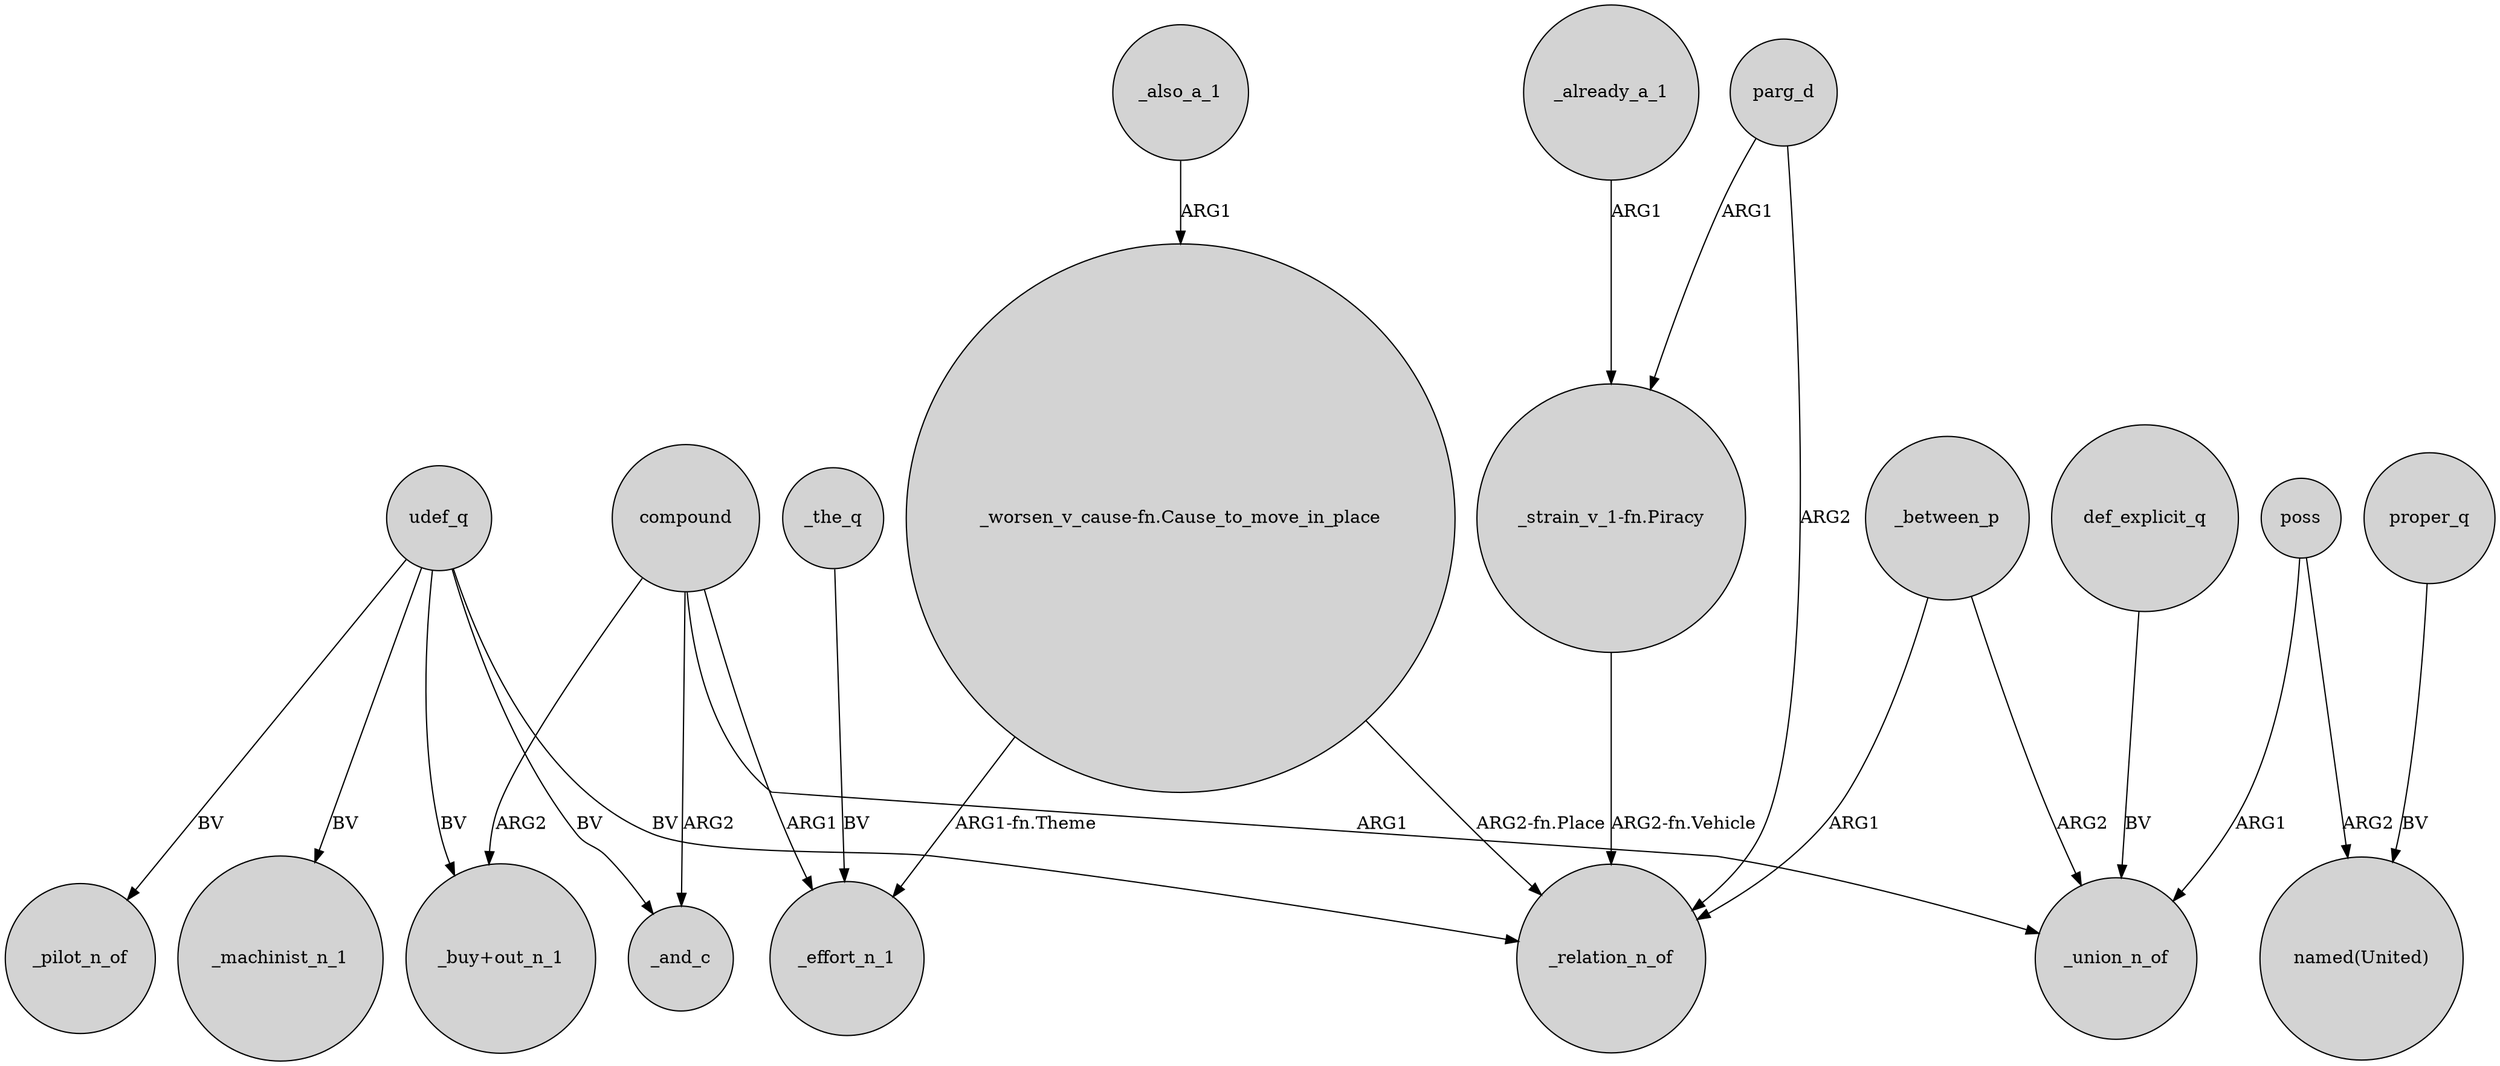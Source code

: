 digraph {
	node [shape=circle style=filled]
	_also_a_1 -> "_worsen_v_cause-fn.Cause_to_move_in_place" [label=ARG1]
	compound -> _union_n_of [label=ARG1]
	udef_q -> _relation_n_of [label=BV]
	parg_d -> _relation_n_of [label=ARG2]
	compound -> _effort_n_1 [label=ARG1]
	_between_p -> _union_n_of [label=ARG2]
	"_worsen_v_cause-fn.Cause_to_move_in_place" -> _effort_n_1 [label="ARG1-fn.Theme"]
	udef_q -> _and_c [label=BV]
	udef_q -> "_buy+out_n_1" [label=BV]
	compound -> _and_c [label=ARG2]
	udef_q -> _pilot_n_of [label=BV]
	poss -> _union_n_of [label=ARG1]
	def_explicit_q -> _union_n_of [label=BV]
	"_strain_v_1-fn.Piracy" -> _relation_n_of [label="ARG2-fn.Vehicle"]
	udef_q -> _machinist_n_1 [label=BV]
	proper_q -> "named(United)" [label=BV]
	poss -> "named(United)" [label=ARG2]
	_between_p -> _relation_n_of [label=ARG1]
	_already_a_1 -> "_strain_v_1-fn.Piracy" [label=ARG1]
	compound -> "_buy+out_n_1" [label=ARG2]
	_the_q -> _effort_n_1 [label=BV]
	"_worsen_v_cause-fn.Cause_to_move_in_place" -> _relation_n_of [label="ARG2-fn.Place"]
	parg_d -> "_strain_v_1-fn.Piracy" [label=ARG1]
}
